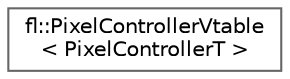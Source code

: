 digraph "Graphical Class Hierarchy"
{
 // INTERACTIVE_SVG=YES
 // LATEX_PDF_SIZE
  bgcolor="transparent";
  edge [fontname=Helvetica,fontsize=10,labelfontname=Helvetica,labelfontsize=10];
  node [fontname=Helvetica,fontsize=10,shape=box,height=0.2,width=0.4];
  rankdir="LR";
  Node0 [id="Node000000",label="fl::PixelControllerVtable\l\< PixelControllerT \>",height=0.2,width=0.4,color="grey40", fillcolor="white", style="filled",URL="$d3/d9a/structfl_1_1_pixel_controller_vtable.html",tooltip=" "];
}
